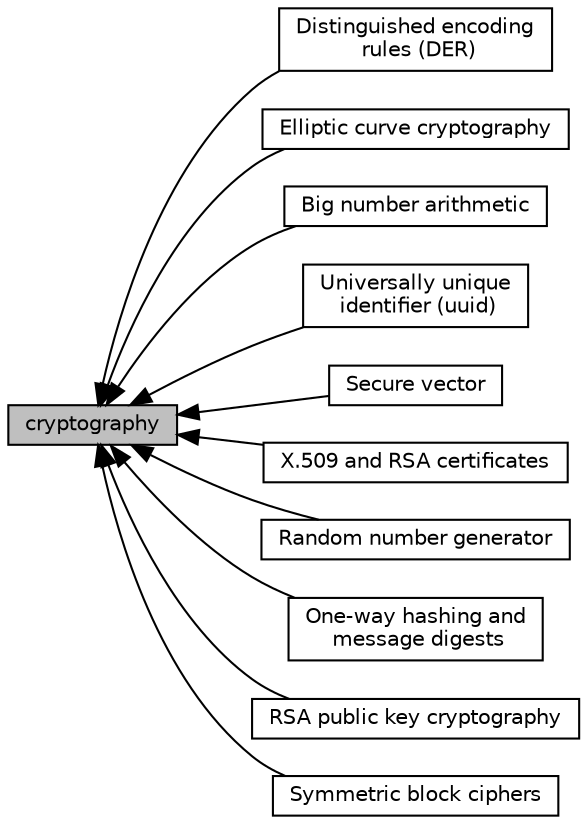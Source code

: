 digraph "cryptography"
{
  edge [fontname="Helvetica",fontsize="10",labelfontname="Helvetica",labelfontsize="10"];
  node [fontname="Helvetica",fontsize="10",shape=box];
  rankdir=LR;
  Node1 [label="cryptography",height=0.2,width=0.4,color="black", fillcolor="grey75", style="filled", fontcolor="black",tooltip="Depends on general utilities and either OpenSSL or Intel ippcp."];
  Node5 [label="Distinguished encoding\l rules (DER)",height=0.2,width=0.4,color="black", fillcolor="white", style="filled",URL="$d8/de0/group__crypto__der.html",tooltip="DER (Distinguished Encoding Rules), is a subset of the binary packaging format ASN...."];
  Node6 [label="Elliptic curve cryptography",height=0.2,width=0.4,color="black", fillcolor="white", style="filled",URL="$d9/da8/group__crypto__ecc.html",tooltip="Elliptic curve ciphers for use in PKI cryptography & TLS encryption."];
  Node2 [label="Big number arithmetic",height=0.2,width=0.4,color="black", fillcolor="white", style="filled",URL="$dc/d2a/group__crypto__bignum.html",tooltip="Defines an arbitrary length big number for use in cryptographic applications."];
  Node11 [label="Universally unique\l identifier (uuid)",height=0.2,width=0.4,color="black", fillcolor="white", style="filled",URL="$db/d28/group__crypto__uuid.html",tooltip="Provides a randomly generated UUID."];
  Node10 [label="Secure vector",height=0.2,width=0.4,color="black", fillcolor="white", style="filled",URL="$d0/da1/group__crypto__secvec.html",tooltip="Secure (automatically erased) vector."];
  Node3 [label="X.509 and RSA certificates",height=0.2,width=0.4,color="black", fillcolor="white", style="filled",URL="$d0/d75/group__crypto__cert.html",tooltip="Certificate encoding using PEM format: https://tools.ietf.org/html/rfc7468."];
  Node8 [label="Random number generator",height=0.2,width=0.4,color="black", fillcolor="white", style="filled",URL="$d9/df8/group__crypto__random.html",tooltip="Cryptographically secure random numbers using pseudorandom number generator."];
  Node7 [label="One-way hashing and\l message digests",height=0.2,width=0.4,color="black", fillcolor="white", style="filled",URL="$de/d37/group__crypto__hash.html",tooltip="Provides SHA, MD5, and message digest algorithms."];
  Node9 [label="RSA public key cryptography",height=0.2,width=0.4,color="black", fillcolor="white", style="filled",URL="$d3/dc8/group__crypto__rsa.html",tooltip="Provides RSA public key cryptography, suitable for use in TLS encryption."];
  Node4 [label="Symmetric block ciphers",height=0.2,width=0.4,color="black", fillcolor="white", style="filled",URL="$d9/db2/group__crypto__cipher.html",tooltip="Symmetric block ciphers suitable for use in TLS encryption."];
  Node1->Node2 [shape=plaintext, dir="back", style="solid"];
  Node1->Node3 [shape=plaintext, dir="back", style="solid"];
  Node1->Node4 [shape=plaintext, dir="back", style="solid"];
  Node1->Node5 [shape=plaintext, dir="back", style="solid"];
  Node1->Node6 [shape=plaintext, dir="back", style="solid"];
  Node1->Node7 [shape=plaintext, dir="back", style="solid"];
  Node1->Node8 [shape=plaintext, dir="back", style="solid"];
  Node1->Node9 [shape=plaintext, dir="back", style="solid"];
  Node1->Node10 [shape=plaintext, dir="back", style="solid"];
  Node1->Node11 [shape=plaintext, dir="back", style="solid"];
}
